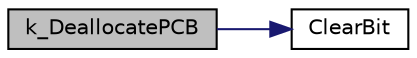 digraph "k_DeallocatePCB"
{
 // LATEX_PDF_SIZE
  edge [fontname="Helvetica",fontsize="10",labelfontname="Helvetica",labelfontsize="10"];
  node [fontname="Helvetica",fontsize="10",shape=record];
  rankdir="LR";
  Node1 [label="k_DeallocatePCB",height=0.2,width=0.4,color="black", fillcolor="grey75", style="filled", fontcolor="black",tooltip="De-allocates a PCB."];
  Node1 -> Node2 [color="midnightblue",fontsize="10",style="solid",fontname="Helvetica"];
  Node2 [label="ClearBit",height=0.2,width=0.4,color="black", fillcolor="white", style="filled",URL="$bitmap_8c.html#a1450145a97ea1efa0f35f6aaf05dbcd9",tooltip="Clears a specific bit in a bitmap."];
}
